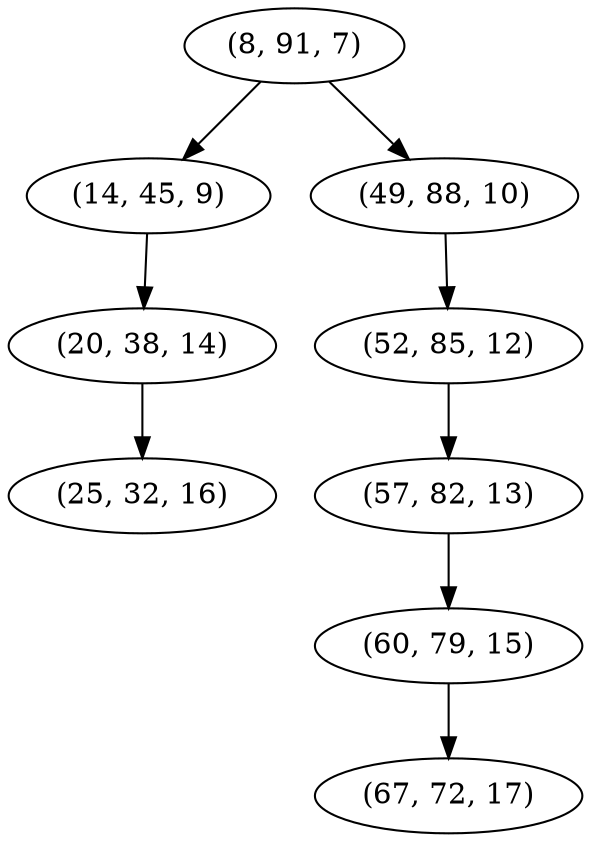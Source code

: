 digraph tree {
    "(8, 91, 7)";
    "(14, 45, 9)";
    "(20, 38, 14)";
    "(25, 32, 16)";
    "(49, 88, 10)";
    "(52, 85, 12)";
    "(57, 82, 13)";
    "(60, 79, 15)";
    "(67, 72, 17)";
    "(8, 91, 7)" -> "(14, 45, 9)";
    "(8, 91, 7)" -> "(49, 88, 10)";
    "(14, 45, 9)" -> "(20, 38, 14)";
    "(20, 38, 14)" -> "(25, 32, 16)";
    "(49, 88, 10)" -> "(52, 85, 12)";
    "(52, 85, 12)" -> "(57, 82, 13)";
    "(57, 82, 13)" -> "(60, 79, 15)";
    "(60, 79, 15)" -> "(67, 72, 17)";
}
